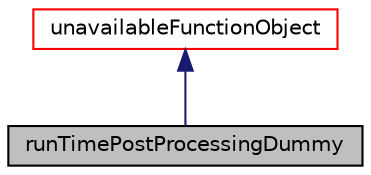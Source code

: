 digraph "runTimePostProcessingDummy"
{
  bgcolor="transparent";
  edge [fontname="Helvetica",fontsize="10",labelfontname="Helvetica",labelfontsize="10"];
  node [fontname="Helvetica",fontsize="10",shape=record];
  Node1 [label="runTimePostProcessingDummy",height=0.2,width=0.4,color="black", fillcolor="grey75", style="filled" fontcolor="black"];
  Node2 -> Node1 [dir="back",color="midnightblue",fontsize="10",style="solid",fontname="Helvetica"];
  Node2 [label="unavailableFunctionObject",height=0.2,width=0.4,color="red",URL="$classFoam_1_1functionObject_1_1unavailableFunctionObject.html",tooltip="Abstract functionObject to report when a real version is unavailable. "];
}
